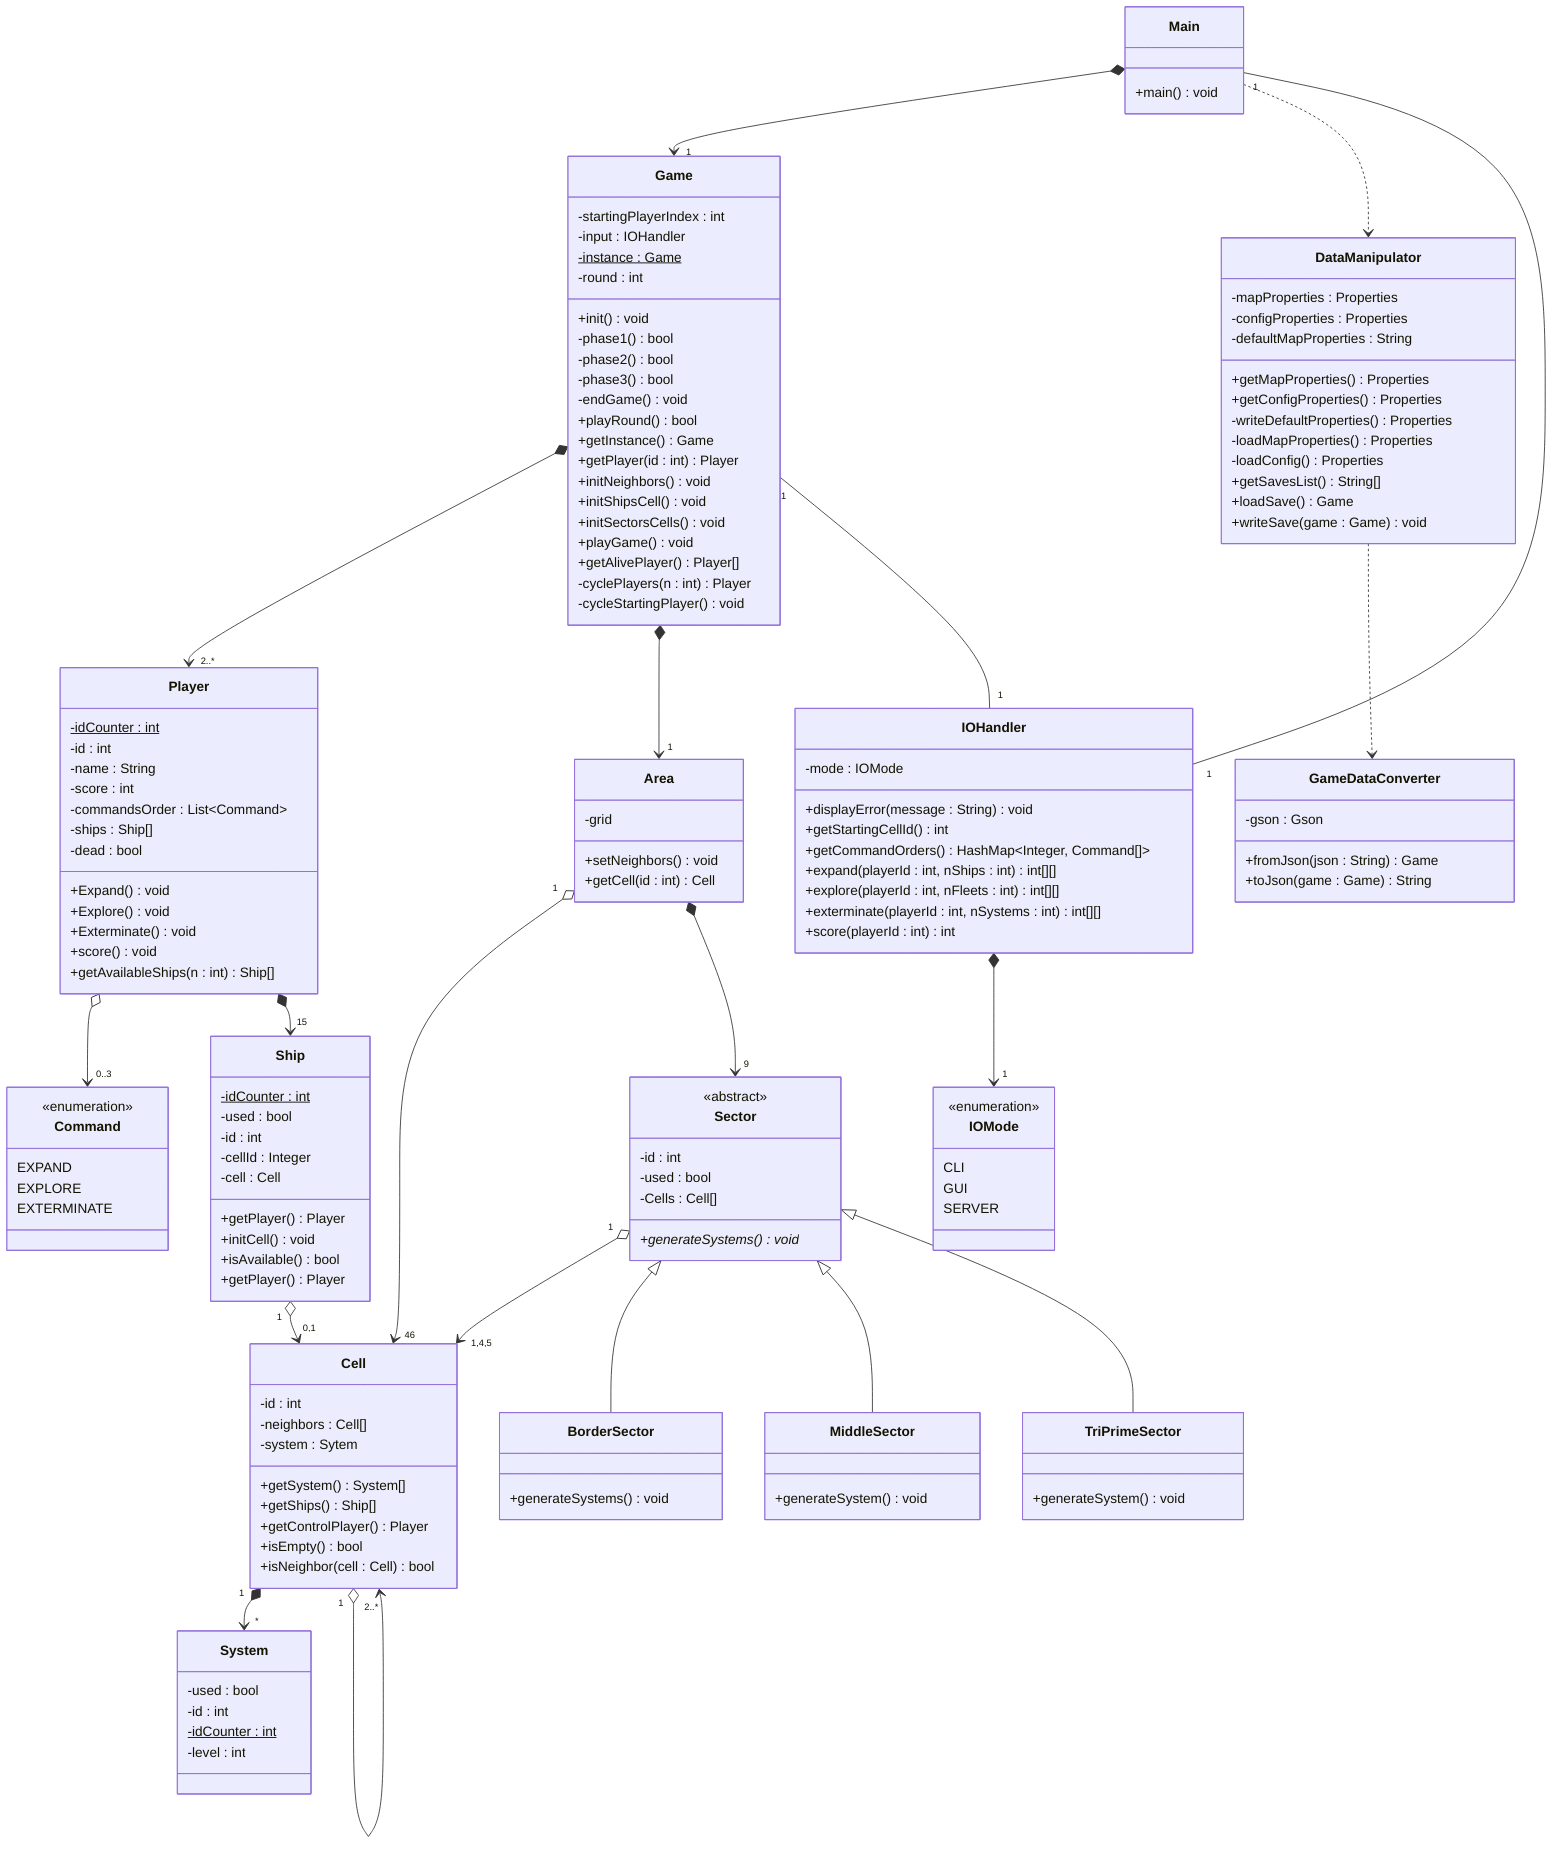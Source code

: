 classDiagram
    class Main {
        +main() void
    }

    class Game {
        -startingPlayerIndex : int
        -input : IOHandler
        -instance : Game$
        -round : int
        +init() void
        -phase1() bool
        -phase2() bool
        -phase3() bool
        -endGame() void
        +playRound() bool
        +getInstance() Game
        +getPlayer(id : int) Player
        +initNeighbors() void
        +initShipsCell() void
        +initSectorsCells() void
        +playGame() void
        +getAlivePlayer() Player[]
        -cyclePlayers(n : int) Player
        -cycleStartingPlayer() void
    }
    class Player {
        -idCounter : int$
        -id : int
        -name : String
        -score : int
        -commandsOrder : List~Command~
        -ships : Ship[]
        -dead : bool
        +Expand() void
        +Explore() void
        +Exterminate() void
        +score() void
        +getAvailableShips(n : int) Ship[]
    }
    class Command{
        <<enumeration>>
        EXPAND
        EXPLORE
        EXTERMINATE
    }
    Player o--> "0..3" Command
    class Area {
        -grid
        +setNeighbors() void
        +getCell(id : int) Cell
    }
    class Sector {
        <<abstract>>
        -id : int
        -used : bool
        -Cells : Cell[]
        +generateSystems() void*
    }
    class BorderSector {
        +generateSystems() void
    }
    class MiddleSector {
        +generateSystem() void
    }
    class TriPrimeSector {
        +generateSystem() void
    }
    class System {
        -used : bool
        -id : int
        -idCounter : int$
        -level : int
    }
    class Ship {
        -idCounter : int$
        -used : bool
        -id : int
        -cellId : Integer
        -cell : Cell
        +getPlayer() Player
        +initCell() void
        +isAvailable() bool
        +getPlayer() Player
    }
    class Cell {
        -id : int
        -neighbors : Cell[]
        -system : Sytem
        +getSystem() System[]
        +getShips() Ship[]
        +getControlPlayer() Player
        +isEmpty() bool
        +isNeighbor(cell : Cell) bool
    }

    Game *--> "2..*" Player
    Game *--> "1" Area
    Main *--> "1" Game
    Area "1" o--> "46" Cell
    Sector "1" o--> "1,4,5" Cell
    Sector <|-- BorderSector
    Sector <|-- MiddleSector
    Sector <|-- TriPrimeSector
    Cell "1" *--> "*" System
    Player *--> "15" Ship
    Area *--> "9" Sector
    Ship "1" o--> "0,1" Cell
    Cell "1" o--> "2..*" Cell

    class IOHandler {
        -mode : IOMode
        +displayError(message : String) void
        +getStartingCellId() int
        +getCommandOrders() HashMap~Integer, Command[]~
        +expand(playerId : int, nShips : int) int[][]
        %% [[CellId, nShips], ...]
        +explore(playerId : int, nFleets : int) int[][]
        %% [[CellId, ship1Id, ship2Id, ...], ...]
        +exterminate(playerId : int, nSystems : int) int[][]
        %% [[SystemId, ship1Id, ship2Id, ...], ...]
        +score(playerId : int) int
    }
    class IOMode {
        <<enumeration>>
        CLI
        GUI
        SERVER
    }
    IOHandler *--> "1" IOMode


    class GameDataConverter {
        +fromJson(json : String) Game
        +toJson(game : Game) String
        -gson : Gson
    }
    class DataManipulator {
        -mapProperties : Properties
        -configProperties : Properties
        +getMapProperties() Properties
        +getConfigProperties() Properties
        -defaultMapProperties : String
        -writeDefaultProperties() Properties
        -loadMapProperties() Properties
        -loadConfig() Properties
        +getSavesList() String[]
        +loadSave() Game
        +writeSave(game : Game) void
    }
    Main ..> DataManipulator
    Main "1" -- "1" IOHandler
    Game "1" -- "1" IOHandler
    DataManipulator ..> GameDataConverter


%%    %% pas sur de laisser ces fleches
%%    class CLI {
%%        }
%%    class GUI {
%%        }
%%    IOHandler --> CLI
%%    IOHandler --> GUI
%%    class Server {
%%
%%    }
%%    class ServerClientInterface {
%%
%%    }
%%    IOHandler --> Server
%%    ServerClientInterface <-- Server : implements